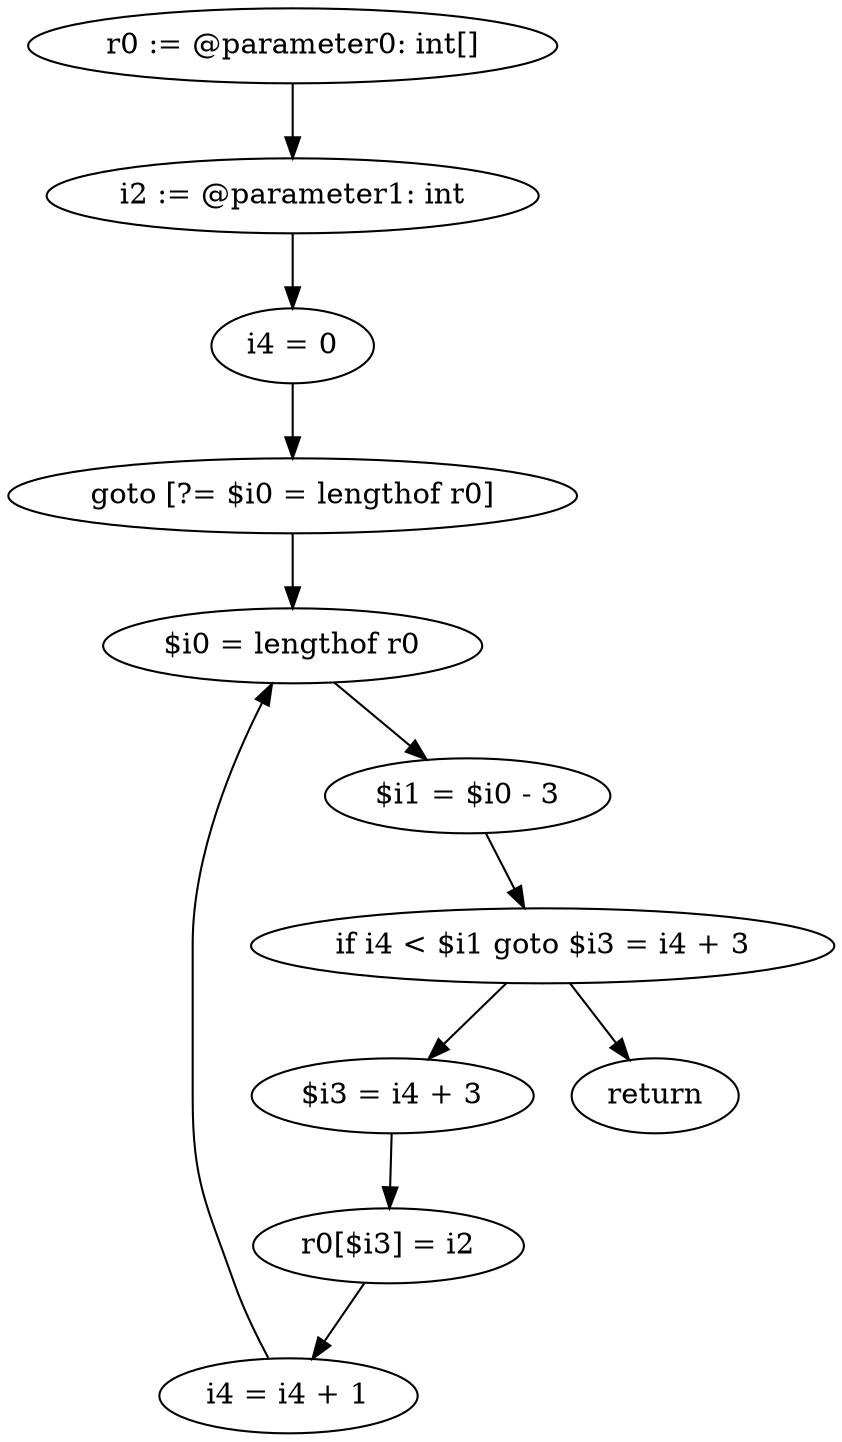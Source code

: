 digraph "unitGraph" {
    "r0 := @parameter0: int[]"
    "i2 := @parameter1: int"
    "i4 = 0"
    "goto [?= $i0 = lengthof r0]"
    "$i3 = i4 + 3"
    "r0[$i3] = i2"
    "i4 = i4 + 1"
    "$i0 = lengthof r0"
    "$i1 = $i0 - 3"
    "if i4 < $i1 goto $i3 = i4 + 3"
    "return"
    "r0 := @parameter0: int[]"->"i2 := @parameter1: int";
    "i2 := @parameter1: int"->"i4 = 0";
    "i4 = 0"->"goto [?= $i0 = lengthof r0]";
    "goto [?= $i0 = lengthof r0]"->"$i0 = lengthof r0";
    "$i3 = i4 + 3"->"r0[$i3] = i2";
    "r0[$i3] = i2"->"i4 = i4 + 1";
    "i4 = i4 + 1"->"$i0 = lengthof r0";
    "$i0 = lengthof r0"->"$i1 = $i0 - 3";
    "$i1 = $i0 - 3"->"if i4 < $i1 goto $i3 = i4 + 3";
    "if i4 < $i1 goto $i3 = i4 + 3"->"return";
    "if i4 < $i1 goto $i3 = i4 + 3"->"$i3 = i4 + 3";
}
